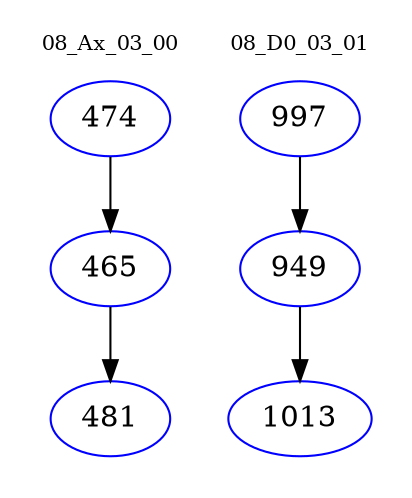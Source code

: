 digraph{
subgraph cluster_0 {
color = white
label = "08_Ax_03_00";
fontsize=10;
T0_474 [label="474", color="blue"]
T0_474 -> T0_465 [color="black"]
T0_465 [label="465", color="blue"]
T0_465 -> T0_481 [color="black"]
T0_481 [label="481", color="blue"]
}
subgraph cluster_1 {
color = white
label = "08_D0_03_01";
fontsize=10;
T1_997 [label="997", color="blue"]
T1_997 -> T1_949 [color="black"]
T1_949 [label="949", color="blue"]
T1_949 -> T1_1013 [color="black"]
T1_1013 [label="1013", color="blue"]
}
}

